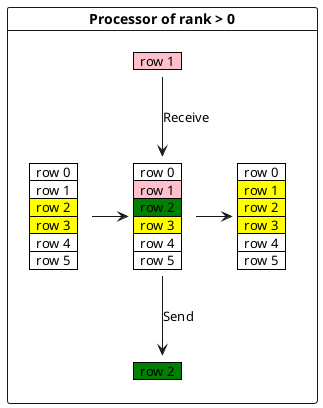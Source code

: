 @startuml
<style>
note {
    backgroundcolor white
    shadowing 0
    linecolor transparent
}
</style>
card "Processor of rank > 0" {
note as element1
    <#green>|  row 2  |
end note

note as element2
    <#pink>|  row 1  |
end note

note as grid1l
    |  row 0  |
    |  row 1  |
    <#yellow>|  row 2  |
    <#yellow>|  row 3  |
    |  row 4  |
    |  row 5  |
end note
note as grid12
    |  row 0  |
    <#yellow>|  row 1  |
    <#yellow>|  row 2  |
    <#yellow>|  row 3  |
    |  row 4  |
    |  row 5  |
end note


note as grid1
    |  row 0  |
    <#pink>|  row 1  |
    <#green>|  row 2  |
    <#yellow>|  row 3  |
    |  row 4  |
    |  row 5  |
end note
grid1l -> grid1
grid1 -> grid12
grid1 --> element1: Send
element2 --> grid1: Receive
}
@enduml